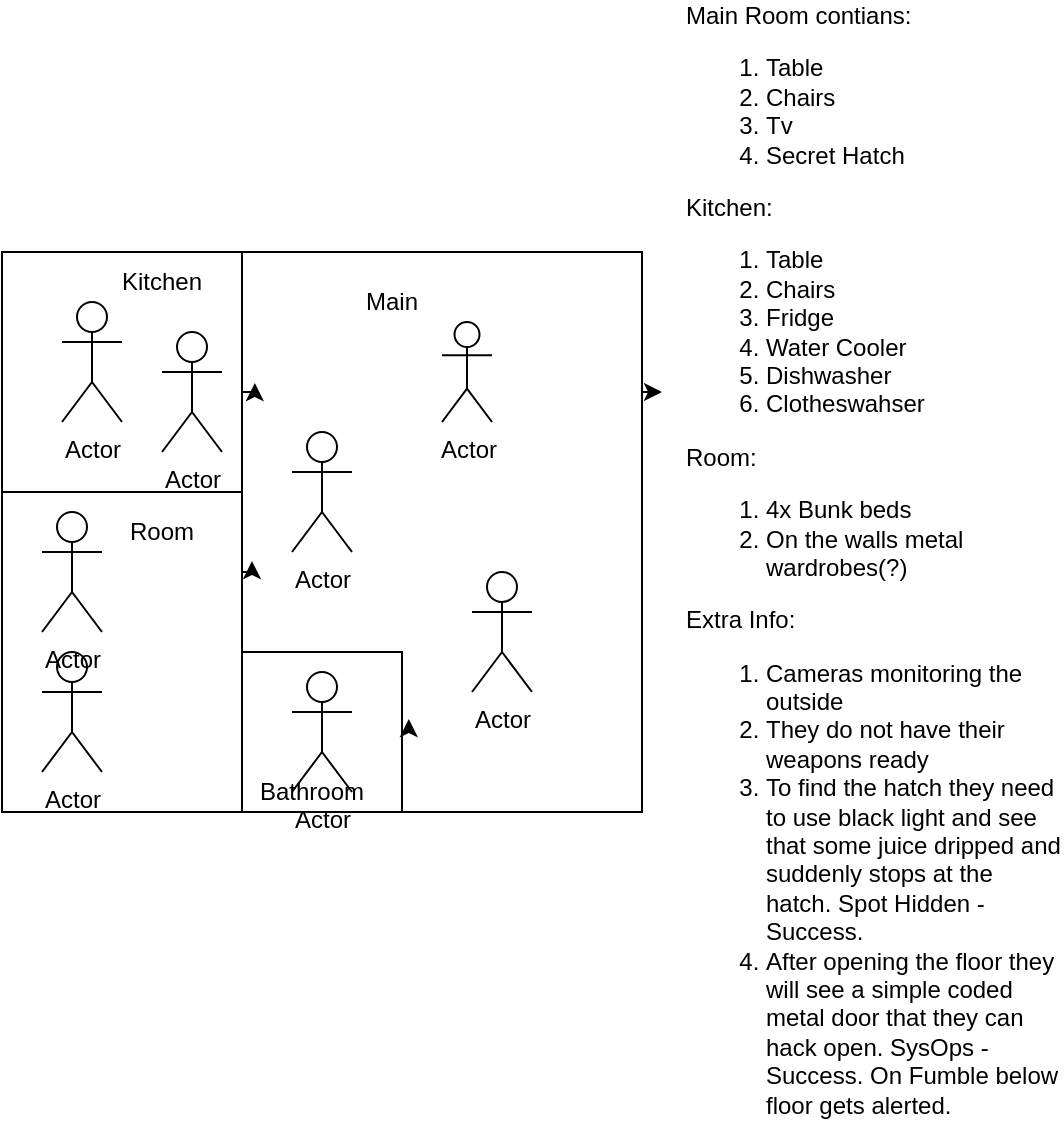 <mxfile version="14.9.4" type="device" pages="4"><diagram id="aa64XgKwI71hal2zI_hu" name="0"><mxGraphModel dx="1422" dy="832" grid="1" gridSize="10" guides="1" tooltips="1" connect="1" arrows="1" fold="1" page="1" pageScale="1" pageWidth="850" pageHeight="1100" math="0" shadow="0"><root><mxCell id="0"/><mxCell id="1" parent="0"/><mxCell id="msS0OjCoDFd0sWU4cH9B-1" value="" style="whiteSpace=wrap;html=1;aspect=fixed;fillColor=none;" parent="1" vertex="1"><mxGeometry x="160" y="120" width="120" height="120" as="geometry"/></mxCell><mxCell id="msS0OjCoDFd0sWU4cH9B-14" style="edgeStyle=orthogonalEdgeStyle;rounded=0;orthogonalLoop=1;jettySize=auto;html=1;exitX=1;exitY=0.25;exitDx=0;exitDy=0;" parent="1" source="msS0OjCoDFd0sWU4cH9B-2" edge="1"><mxGeometry relative="1" as="geometry"><mxPoint x="490" y="190.19" as="targetPoint"/></mxGeometry></mxCell><mxCell id="msS0OjCoDFd0sWU4cH9B-2" value="" style="rounded=0;whiteSpace=wrap;html=1;fillColor=none;" parent="1" vertex="1"><mxGeometry x="280" y="120" width="200" height="280" as="geometry"/></mxCell><mxCell id="msS0OjCoDFd0sWU4cH9B-17" style="edgeStyle=orthogonalEdgeStyle;rounded=0;orthogonalLoop=1;jettySize=auto;html=1;exitX=1;exitY=0.25;exitDx=0;exitDy=0;entryX=0.025;entryY=0.552;entryDx=0;entryDy=0;entryPerimeter=0;" parent="1" source="msS0OjCoDFd0sWU4cH9B-3" target="msS0OjCoDFd0sWU4cH9B-2" edge="1"><mxGeometry relative="1" as="geometry"/></mxCell><mxCell id="msS0OjCoDFd0sWU4cH9B-3" value="" style="rounded=0;whiteSpace=wrap;html=1;fillColor=none;" parent="1" vertex="1"><mxGeometry x="160" y="240" width="120" height="160" as="geometry"/></mxCell><mxCell id="msS0OjCoDFd0sWU4cH9B-18" style="edgeStyle=orthogonalEdgeStyle;rounded=0;orthogonalLoop=1;jettySize=auto;html=1;exitX=1;exitY=0.5;exitDx=0;exitDy=0;entryX=0.417;entryY=0.834;entryDx=0;entryDy=0;entryPerimeter=0;" parent="1" source="msS0OjCoDFd0sWU4cH9B-4" target="msS0OjCoDFd0sWU4cH9B-2" edge="1"><mxGeometry relative="1" as="geometry"/></mxCell><mxCell id="msS0OjCoDFd0sWU4cH9B-4" value="" style="whiteSpace=wrap;html=1;aspect=fixed;fillColor=none;" parent="1" vertex="1"><mxGeometry x="280" y="320" width="80" height="80" as="geometry"/></mxCell><mxCell id="msS0OjCoDFd0sWU4cH9B-5" value="Actor" style="shape=umlActor;verticalLabelPosition=bottom;verticalAlign=top;html=1;outlineConnect=0;fillColor=none;" parent="1" vertex="1"><mxGeometry x="380" y="155" width="25" height="50" as="geometry"/></mxCell><mxCell id="msS0OjCoDFd0sWU4cH9B-7" value="Actor" style="shape=umlActor;verticalLabelPosition=bottom;verticalAlign=top;html=1;outlineConnect=0;fillColor=none;" parent="1" vertex="1"><mxGeometry x="305" y="330" width="30" height="60" as="geometry"/></mxCell><mxCell id="msS0OjCoDFd0sWU4cH9B-8" value="Actor" style="shape=umlActor;verticalLabelPosition=bottom;verticalAlign=top;html=1;outlineConnect=0;fillColor=none;" parent="1" vertex="1"><mxGeometry x="180" y="320" width="30" height="60" as="geometry"/></mxCell><mxCell id="msS0OjCoDFd0sWU4cH9B-9" value="Actor" style="shape=umlActor;verticalLabelPosition=bottom;verticalAlign=top;html=1;outlineConnect=0;fillColor=none;" parent="1" vertex="1"><mxGeometry x="180" y="250" width="30" height="60" as="geometry"/></mxCell><mxCell id="msS0OjCoDFd0sWU4cH9B-10" value="Actor" style="shape=umlActor;verticalLabelPosition=bottom;verticalAlign=top;html=1;outlineConnect=0;fillColor=none;" parent="1" vertex="1"><mxGeometry x="190" y="145" width="30" height="60" as="geometry"/></mxCell><mxCell id="msS0OjCoDFd0sWU4cH9B-11" value="Actor" style="shape=umlActor;verticalLabelPosition=bottom;verticalAlign=top;html=1;outlineConnect=0;fillColor=none;" parent="1" vertex="1"><mxGeometry x="240" y="160" width="30" height="60" as="geometry"/></mxCell><mxCell id="msS0OjCoDFd0sWU4cH9B-12" value="Actor" style="shape=umlActor;verticalLabelPosition=bottom;verticalAlign=top;html=1;outlineConnect=0;fillColor=none;" parent="1" vertex="1"><mxGeometry x="305" y="210" width="30" height="60" as="geometry"/></mxCell><mxCell id="msS0OjCoDFd0sWU4cH9B-13" value="Actor" style="shape=umlActor;verticalLabelPosition=bottom;verticalAlign=top;html=1;outlineConnect=0;fillColor=none;" parent="1" vertex="1"><mxGeometry x="395" y="280" width="30" height="60" as="geometry"/></mxCell><mxCell id="msS0OjCoDFd0sWU4cH9B-16" style="edgeStyle=orthogonalEdgeStyle;rounded=0;orthogonalLoop=1;jettySize=auto;html=1;exitX=0;exitY=0.25;exitDx=0;exitDy=0;entryX=0.032;entryY=0.234;entryDx=0;entryDy=0;entryPerimeter=0;" parent="1" source="msS0OjCoDFd0sWU4cH9B-2" target="msS0OjCoDFd0sWU4cH9B-2" edge="1"><mxGeometry relative="1" as="geometry"/></mxCell><mxCell id="msS0OjCoDFd0sWU4cH9B-19" value="Kitchen" style="text;html=1;strokeColor=none;fillColor=none;align=center;verticalAlign=middle;whiteSpace=wrap;rounded=0;" parent="1" vertex="1"><mxGeometry x="220" y="125" width="40" height="20" as="geometry"/></mxCell><mxCell id="msS0OjCoDFd0sWU4cH9B-20" value="Main" style="text;html=1;strokeColor=none;fillColor=none;align=center;verticalAlign=middle;whiteSpace=wrap;rounded=0;" parent="1" vertex="1"><mxGeometry x="335" y="135" width="40" height="20" as="geometry"/></mxCell><mxCell id="msS0OjCoDFd0sWU4cH9B-21" value="Room" style="text;html=1;strokeColor=none;fillColor=none;align=center;verticalAlign=middle;whiteSpace=wrap;rounded=0;" parent="1" vertex="1"><mxGeometry x="220" y="250" width="40" height="20" as="geometry"/></mxCell><mxCell id="msS0OjCoDFd0sWU4cH9B-22" value="Bathroom" style="text;html=1;strokeColor=none;fillColor=none;align=center;verticalAlign=middle;whiteSpace=wrap;rounded=0;" parent="1" vertex="1"><mxGeometry x="295" y="380" width="40" height="20" as="geometry"/></mxCell><mxCell id="msS0OjCoDFd0sWU4cH9B-23" value="Main Room contians:&lt;br&gt;&lt;ol&gt;&lt;li&gt;Table&lt;/li&gt;&lt;li&gt;Chairs&lt;/li&gt;&lt;li&gt;Tv&lt;/li&gt;&lt;li&gt;Secret Hatch&lt;/li&gt;&lt;/ol&gt;Kitchen:&lt;br&gt;&lt;ol&gt;&lt;li&gt;Table&lt;/li&gt;&lt;li&gt;Chairs&lt;/li&gt;&lt;li&gt;Fridge&lt;/li&gt;&lt;li&gt;Water Cooler&lt;/li&gt;&lt;li&gt;Dishwasher&lt;/li&gt;&lt;li&gt;Clotheswahser&lt;/li&gt;&lt;/ol&gt;&lt;div&gt;Room:&lt;/div&gt;&lt;div&gt;&lt;ol&gt;&lt;li&gt;4x Bunk beds&lt;/li&gt;&lt;li&gt;On the walls metal wardrobes(?)&lt;/li&gt;&lt;/ol&gt;&lt;div&gt;Extra Info:&lt;/div&gt;&lt;/div&gt;&lt;div&gt;&lt;ol&gt;&lt;li&gt;Cameras monitoring the outside&lt;/li&gt;&lt;li&gt;They do not have their weapons ready&lt;/li&gt;&lt;li&gt;To find the hatch they need to use black light and see that some juice dripped and suddenly stops at the hatch. Spot Hidden - Success.&lt;/li&gt;&lt;li&gt;After opening the floor they will see a simple coded metal door that they can hack open. SysOps - Success. On Fumble below floor gets alerted.&lt;/li&gt;&lt;/ol&gt;&lt;/div&gt;" style="text;html=1;strokeColor=none;fillColor=none;align=left;verticalAlign=middle;whiteSpace=wrap;rounded=0;" parent="1" vertex="1"><mxGeometry x="500" y="270" width="190" height="20" as="geometry"/></mxCell></root></mxGraphModel></diagram><diagram id="x_Or74x-NsgBL_vFRe2S" name="B1"><mxGraphModel dx="981" dy="574" grid="1" gridSize="10" guides="1" tooltips="1" connect="1" arrows="1" fold="1" page="1" pageScale="1" pageWidth="850" pageHeight="1100" math="0" shadow="0"><root><mxCell id="NjkUMfTBhVY3TtldxPfc-0"/><mxCell id="NjkUMfTBhVY3TtldxPfc-1" parent="NjkUMfTBhVY3TtldxPfc-0"/><mxCell id="NjkUMfTBhVY3TtldxPfc-2" value="" style="ellipse;whiteSpace=wrap;html=1;aspect=fixed;fillColor=none;" parent="NjkUMfTBhVY3TtldxPfc-1" vertex="1"><mxGeometry x="155" y="130" width="540" height="540" as="geometry"/></mxCell><mxCell id="rb0bQZ87qpmnMslcljTj-0" value="" style="rounded=0;whiteSpace=wrap;html=1;fillColor=none;" vertex="1" parent="NjkUMfTBhVY3TtldxPfc-1"><mxGeometry x="560" y="320" width="80" height="80" as="geometry"/></mxCell><mxCell id="rb0bQZ87qpmnMslcljTj-9" style="edgeStyle=orthogonalEdgeStyle;rounded=0;orthogonalLoop=1;jettySize=auto;html=1;exitX=0.25;exitY=0;exitDx=0;exitDy=0;entryX=0.355;entryY=0.115;entryDx=0;entryDy=0;entryPerimeter=0;" edge="1" parent="NjkUMfTBhVY3TtldxPfc-1" source="rb0bQZ87qpmnMslcljTj-1" target="NjkUMfTBhVY3TtldxPfc-2"><mxGeometry relative="1" as="geometry"/></mxCell><mxCell id="rb0bQZ87qpmnMslcljTj-1" value="" style="rounded=0;whiteSpace=wrap;html=1;fillColor=none;" vertex="1" parent="NjkUMfTBhVY3TtldxPfc-1"><mxGeometry x="320" y="200" width="120" height="80" as="geometry"/></mxCell><mxCell id="rb0bQZ87qpmnMslcljTj-16" style="edgeStyle=orthogonalEdgeStyle;rounded=0;orthogonalLoop=1;jettySize=auto;html=1;exitX=0;exitY=0.75;exitDx=0;exitDy=0;entryX=0.15;entryY=0.492;entryDx=0;entryDy=0;entryPerimeter=0;" edge="1" parent="NjkUMfTBhVY3TtldxPfc-1" source="rb0bQZ87qpmnMslcljTj-2" target="NjkUMfTBhVY3TtldxPfc-2"><mxGeometry relative="1" as="geometry"/></mxCell><mxCell id="rb0bQZ87qpmnMslcljTj-17" style="edgeStyle=orthogonalEdgeStyle;rounded=0;orthogonalLoop=1;jettySize=auto;html=1;exitX=0;exitY=0.25;exitDx=0;exitDy=0;entryX=0.148;entryY=0.36;entryDx=0;entryDy=0;entryPerimeter=0;" edge="1" parent="NjkUMfTBhVY3TtldxPfc-1" source="rb0bQZ87qpmnMslcljTj-2" target="NjkUMfTBhVY3TtldxPfc-2"><mxGeometry relative="1" as="geometry"/></mxCell><mxCell id="rb0bQZ87qpmnMslcljTj-2" value="" style="rounded=0;whiteSpace=wrap;html=1;fillColor=none;" vertex="1" parent="NjkUMfTBhVY3TtldxPfc-1"><mxGeometry x="240" y="280" width="120" height="160" as="geometry"/></mxCell><mxCell id="rb0bQZ87qpmnMslcljTj-3" value="" style="rounded=0;whiteSpace=wrap;html=1;fillColor=none;" vertex="1" parent="NjkUMfTBhVY3TtldxPfc-1"><mxGeometry x="240" y="450" width="120" height="70" as="geometry"/></mxCell><mxCell id="rb0bQZ87qpmnMslcljTj-13" style="edgeStyle=orthogonalEdgeStyle;rounded=0;orthogonalLoop=1;jettySize=auto;html=1;exitX=0.75;exitY=1;exitDx=0;exitDy=0;entryX=0.698;entryY=0.883;entryDx=0;entryDy=0;entryPerimeter=0;" edge="1" parent="NjkUMfTBhVY3TtldxPfc-1" source="rb0bQZ87qpmnMslcljTj-4" target="NjkUMfTBhVY3TtldxPfc-2"><mxGeometry relative="1" as="geometry"/></mxCell><mxCell id="rb0bQZ87qpmnMslcljTj-4" value="" style="rounded=0;whiteSpace=wrap;html=1;fillColor=none;" vertex="1" parent="NjkUMfTBhVY3TtldxPfc-1"><mxGeometry x="440" y="520" width="120" height="80" as="geometry"/></mxCell><mxCell id="rb0bQZ87qpmnMslcljTj-14" style="edgeStyle=orthogonalEdgeStyle;rounded=0;orthogonalLoop=1;jettySize=auto;html=1;exitX=0.5;exitY=1;exitDx=0;exitDy=0;entryX=0.204;entryY=0.092;entryDx=0;entryDy=0;entryPerimeter=0;" edge="1" parent="NjkUMfTBhVY3TtldxPfc-1" source="rb0bQZ87qpmnMslcljTj-5" target="rb0bQZ87qpmnMslcljTj-4"><mxGeometry relative="1" as="geometry"/></mxCell><mxCell id="rb0bQZ87qpmnMslcljTj-5" value="" style="rounded=0;whiteSpace=wrap;html=1;fillColor=none;" vertex="1" parent="NjkUMfTBhVY3TtldxPfc-1"><mxGeometry x="360" y="280" width="200" height="240" as="geometry"/></mxCell><mxCell id="rb0bQZ87qpmnMslcljTj-11" style="edgeStyle=orthogonalEdgeStyle;rounded=0;orthogonalLoop=1;jettySize=auto;html=1;exitX=1;exitY=0.75;exitDx=0;exitDy=0;entryX=0.905;entryY=0.654;entryDx=0;entryDy=0;entryPerimeter=0;" edge="1" parent="NjkUMfTBhVY3TtldxPfc-1" source="rb0bQZ87qpmnMslcljTj-7" target="NjkUMfTBhVY3TtldxPfc-2"><mxGeometry relative="1" as="geometry"/></mxCell><mxCell id="rb0bQZ87qpmnMslcljTj-7" value="" style="rounded=0;whiteSpace=wrap;html=1;fillColor=none;" vertex="1" parent="NjkUMfTBhVY3TtldxPfc-1"><mxGeometry x="560" y="400" width="80" height="120" as="geometry"/></mxCell><mxCell id="rb0bQZ87qpmnMslcljTj-10" style="edgeStyle=orthogonalEdgeStyle;rounded=0;orthogonalLoop=1;jettySize=auto;html=1;exitX=1;exitY=0.25;exitDx=0;exitDy=0;entryX=1.022;entryY=0.213;entryDx=0;entryDy=0;entryPerimeter=0;" edge="1" parent="NjkUMfTBhVY3TtldxPfc-1" source="rb0bQZ87qpmnMslcljTj-0" target="rb0bQZ87qpmnMslcljTj-0"><mxGeometry relative="1" as="geometry"/></mxCell><mxCell id="rb0bQZ87qpmnMslcljTj-12" style="edgeStyle=orthogonalEdgeStyle;rounded=0;orthogonalLoop=1;jettySize=auto;html=1;exitX=1;exitY=0.25;exitDx=0;exitDy=0;entryX=1.039;entryY=0.286;entryDx=0;entryDy=0;entryPerimeter=0;" edge="1" parent="NjkUMfTBhVY3TtldxPfc-1" source="rb0bQZ87qpmnMslcljTj-7" target="rb0bQZ87qpmnMslcljTj-7"><mxGeometry relative="1" as="geometry"/></mxCell><mxCell id="rb0bQZ87qpmnMslcljTj-15" style="edgeStyle=orthogonalEdgeStyle;rounded=0;orthogonalLoop=1;jettySize=auto;html=1;exitX=0;exitY=0.5;exitDx=0;exitDy=0;entryX=-0.031;entryY=0.504;entryDx=0;entryDy=0;entryPerimeter=0;" edge="1" parent="NjkUMfTBhVY3TtldxPfc-1" source="rb0bQZ87qpmnMslcljTj-3" target="rb0bQZ87qpmnMslcljTj-3"><mxGeometry relative="1" as="geometry"/></mxCell><mxCell id="rb0bQZ87qpmnMslcljTj-18" value="Security" style="shape=umlActor;verticalLabelPosition=bottom;verticalAlign=top;html=1;outlineConnect=0;fillColor=none;" vertex="1" parent="NjkUMfTBhVY3TtldxPfc-1"><mxGeometry x="520" y="530" width="30" height="60" as="geometry"/></mxCell><mxCell id="rb0bQZ87qpmnMslcljTj-19" value="Scientist" style="shape=umlActor;verticalLabelPosition=bottom;verticalAlign=top;html=1;outlineConnect=0;fillColor=none;" vertex="1" parent="NjkUMfTBhVY3TtldxPfc-1"><mxGeometry x="395" y="430" width="30" height="60" as="geometry"/></mxCell><mxCell id="rb0bQZ87qpmnMslcljTj-20" value="Scientist" style="shape=umlActor;verticalLabelPosition=bottom;verticalAlign=top;html=1;outlineConnect=0;fillColor=none;" vertex="1" parent="NjkUMfTBhVY3TtldxPfc-1"><mxGeometry x="500" y="320" width="30" height="60" as="geometry"/></mxCell><mxCell id="rb0bQZ87qpmnMslcljTj-21" value="Scientist" style="shape=umlActor;verticalLabelPosition=bottom;verticalAlign=top;html=1;outlineConnect=0;fillColor=none;" vertex="1" parent="NjkUMfTBhVY3TtldxPfc-1"><mxGeometry x="390" y="310" width="30" height="60" as="geometry"/></mxCell><mxCell id="rb0bQZ87qpmnMslcljTj-22" value="Scientist" style="shape=umlActor;verticalLabelPosition=bottom;verticalAlign=top;html=1;outlineConnect=0;fillColor=none;" vertex="1" parent="NjkUMfTBhVY3TtldxPfc-1"><mxGeometry x="270" y="310" width="30" height="60" as="geometry"/></mxCell><mxCell id="rb0bQZ87qpmnMslcljTj-29" value="" style="edgeStyle=orthogonalEdgeStyle;rounded=0;orthogonalLoop=1;jettySize=auto;html=1;" edge="1" parent="NjkUMfTBhVY3TtldxPfc-1" source="rb0bQZ87qpmnMslcljTj-23" target="rb0bQZ87qpmnMslcljTj-5"><mxGeometry relative="1" as="geometry"/></mxCell><mxCell id="rb0bQZ87qpmnMslcljTj-23" value="Scientist" style="shape=umlActor;verticalLabelPosition=bottom;verticalAlign=top;html=1;outlineConnect=0;fillColor=none;" vertex="1" parent="NjkUMfTBhVY3TtldxPfc-1"><mxGeometry x="320" y="370" width="30" height="60" as="geometry"/></mxCell><mxCell id="rb0bQZ87qpmnMslcljTj-24" value="Security" style="shape=umlActor;verticalLabelPosition=bottom;verticalAlign=top;html=1;outlineConnect=0;fillColor=none;" vertex="1" parent="NjkUMfTBhVY3TtldxPfc-1"><mxGeometry x="350" y="210" width="30" height="60" as="geometry"/></mxCell><mxCell id="rb0bQZ87qpmnMslcljTj-26" value="Scientist" style="shape=umlActor;verticalLabelPosition=bottom;verticalAlign=top;html=1;outlineConnect=0;fillColor=none;" vertex="1" parent="NjkUMfTBhVY3TtldxPfc-1"><mxGeometry x="570" y="420" width="30" height="60" as="geometry"/></mxCell><mxCell id="rb0bQZ87qpmnMslcljTj-27" value="Scientist" style="shape=umlActor;verticalLabelPosition=bottom;verticalAlign=top;html=1;outlineConnect=0;fillColor=none;" vertex="1" parent="NjkUMfTBhVY3TtldxPfc-1"><mxGeometry x="600" y="440" width="30" height="60" as="geometry"/></mxCell><mxCell id="rb0bQZ87qpmnMslcljTj-30" value="7" style="text;html=1;strokeColor=none;fillColor=none;align=center;verticalAlign=middle;whiteSpace=wrap;rounded=0;" vertex="1" parent="NjkUMfTBhVY3TtldxPfc-1"><mxGeometry x="390" y="210" width="40" height="20" as="geometry"/></mxCell><mxCell id="rb0bQZ87qpmnMslcljTj-31" value="4" style="text;html=1;strokeColor=none;fillColor=none;align=center;verticalAlign=middle;whiteSpace=wrap;rounded=0;" vertex="1" parent="NjkUMfTBhVY3TtldxPfc-1"><mxGeometry x="440" y="290" width="40" height="20" as="geometry"/></mxCell><mxCell id="rb0bQZ87qpmnMslcljTj-32" value="5" style="text;html=1;strokeColor=none;fillColor=none;align=center;verticalAlign=middle;whiteSpace=wrap;rounded=0;" vertex="1" parent="NjkUMfTBhVY3TtldxPfc-1"><mxGeometry x="310" y="300" width="40" height="20" as="geometry"/></mxCell><mxCell id="rb0bQZ87qpmnMslcljTj-33" value="1" style="text;html=1;strokeColor=none;fillColor=none;align=center;verticalAlign=middle;whiteSpace=wrap;rounded=0;" vertex="1" parent="NjkUMfTBhVY3TtldxPfc-1"><mxGeometry x="580" y="340" width="40" height="20" as="geometry"/></mxCell><mxCell id="rb0bQZ87qpmnMslcljTj-34" value="2" style="text;html=1;strokeColor=none;fillColor=none;align=center;verticalAlign=middle;whiteSpace=wrap;rounded=0;" vertex="1" parent="NjkUMfTBhVY3TtldxPfc-1"><mxGeometry x="595" y="410" width="40" height="20" as="geometry"/></mxCell><mxCell id="rb0bQZ87qpmnMslcljTj-35" value="3" style="text;html=1;strokeColor=none;fillColor=none;align=center;verticalAlign=middle;whiteSpace=wrap;rounded=0;" vertex="1" parent="NjkUMfTBhVY3TtldxPfc-1"><mxGeometry x="460" y="540" width="40" height="20" as="geometry"/></mxCell><mxCell id="rb0bQZ87qpmnMslcljTj-36" value="6" style="text;html=1;strokeColor=none;fillColor=none;align=center;verticalAlign=middle;whiteSpace=wrap;rounded=0;" vertex="1" parent="NjkUMfTBhVY3TtldxPfc-1"><mxGeometry x="280" y="475" width="40" height="20" as="geometry"/></mxCell><mxCell id="rb0bQZ87qpmnMslcljTj-37" value="1. Stairs&lt;br&gt;2. Lunch Area&lt;br&gt;3. Pre-Experiment Security&lt;br&gt;4. Experiments Area&lt;br&gt;5. Library&lt;br&gt;6. Elevator&lt;br&gt;7. Camera &amp;amp; Control Room" style="text;html=1;strokeColor=none;fillColor=none;align=left;verticalAlign=middle;whiteSpace=wrap;rounded=0;" vertex="1" parent="NjkUMfTBhVY3TtldxPfc-1"><mxGeometry x="50" y="100" width="190" height="20" as="geometry"/></mxCell><mxCell id="rb0bQZ87qpmnMslcljTj-38" value="0. If alerted, guards will be waiting in the corridor outside. The players will be able to see red lights flashing." style="text;html=1;strokeColor=none;fillColor=none;align=left;verticalAlign=middle;whiteSpace=wrap;rounded=0;" vertex="1" parent="NjkUMfTBhVY3TtldxPfc-1"><mxGeometry x="450" y="210" width="150" height="20" as="geometry"/></mxCell><mxCell id="rb0bQZ87qpmnMslcljTj-39" value="2. If surprised&amp;nbsp; they will try to hide under the table. Else they would have moved towards the experiments room (4)." style="text;html=1;strokeColor=none;fillColor=none;align=left;verticalAlign=middle;whiteSpace=wrap;rounded=0;" vertex="1" parent="NjkUMfTBhVY3TtldxPfc-1"><mxGeometry x="695" y="450" width="150" height="20" as="geometry"/></mxCell><mxCell id="rb0bQZ87qpmnMslcljTj-40" value="3. If stealth then security will be sitting there bored.&lt;br&gt;If alerted, 2 guards will be in this room.&lt;br&gt;" style="text;html=1;strokeColor=none;fillColor=none;align=left;verticalAlign=middle;whiteSpace=wrap;rounded=0;" vertex="1" parent="NjkUMfTBhVY3TtldxPfc-1"><mxGeometry x="270" y="560" width="150" height="20" as="geometry"/></mxCell><mxCell id="rb0bQZ87qpmnMslcljTj-41" value="&lt;br&gt;&lt;span&gt;4. If stealth they will find an experiments lab behind an anti pressure door, where they will find&lt;br&gt;scientist contacting experiments, trying to mix chemicals trying to create a new element.&amp;nbsp;&lt;br&gt;If alerted, all the scientists will be hiding in there.&lt;br&gt;The pass code for the door to open is 3298.&lt;br&gt;&lt;/span&gt;" style="text;html=1;align=left;verticalAlign=middle;resizable=0;points=[];autosize=1;strokeColor=none;" vertex="1" parent="NjkUMfTBhVY3TtldxPfc-1"><mxGeometry x="225" y="680" width="510" height="80" as="geometry"/></mxCell><mxCell id="rb0bQZ87qpmnMslcljTj-42" value="5. A library with books &lt;br&gt;ranging from &lt;br&gt;chemistry to pop culture." style="text;html=1;align=left;verticalAlign=middle;resizable=0;points=[];autosize=1;strokeColor=none;" vertex="1" parent="NjkUMfTBhVY3TtldxPfc-1"><mxGeometry x="40" y="250" width="150" height="50" as="geometry"/></mxCell><mxCell id="rb0bQZ87qpmnMslcljTj-44" value="7. The guard inside is asleep unless alerted.&amp;nbsp;&lt;br&gt;There they can find cameras looking at the ground floor, this floor&lt;br&gt;and the floor below." style="text;html=1;align=left;verticalAlign=middle;resizable=0;points=[];autosize=1;strokeColor=none;" vertex="1" parent="NjkUMfTBhVY3TtldxPfc-1"><mxGeometry x="310" y="80" width="360" height="50" as="geometry"/></mxCell></root></mxGraphModel></diagram><diagram name="B2" id="diMg_ma1qEeKC-fm2y7O"><mxGraphModel dx="981" dy="574" grid="1" gridSize="10" guides="1" tooltips="1" connect="1" arrows="1" fold="1" page="1" pageScale="1" pageWidth="850" pageHeight="1100" math="0" shadow="0"><root><mxCell id="30edhRQZkZn0vKiQJo2t-0"/><mxCell id="30edhRQZkZn0vKiQJo2t-1" parent="30edhRQZkZn0vKiQJo2t-0"/><mxCell id="30edhRQZkZn0vKiQJo2t-2" value="" style="ellipse;whiteSpace=wrap;html=1;aspect=fixed;fillColor=none;" vertex="1" parent="30edhRQZkZn0vKiQJo2t-1"><mxGeometry x="155" y="130" width="540" height="540" as="geometry"/></mxCell><mxCell id="30edhRQZkZn0vKiQJo2t-4" style="edgeStyle=orthogonalEdgeStyle;rounded=0;orthogonalLoop=1;jettySize=auto;html=1;exitX=0.25;exitY=0;exitDx=0;exitDy=0;entryX=0.355;entryY=0.115;entryDx=0;entryDy=0;entryPerimeter=0;" edge="1" parent="30edhRQZkZn0vKiQJo2t-1" source="30edhRQZkZn0vKiQJo2t-5" target="30edhRQZkZn0vKiQJo2t-2"><mxGeometry relative="1" as="geometry"/></mxCell><mxCell id="30edhRQZkZn0vKiQJo2t-5" value="" style="rounded=0;whiteSpace=wrap;html=1;fillColor=none;" vertex="1" parent="30edhRQZkZn0vKiQJo2t-1"><mxGeometry x="320" y="200" width="120" height="80" as="geometry"/></mxCell><mxCell id="30edhRQZkZn0vKiQJo2t-6" style="edgeStyle=orthogonalEdgeStyle;rounded=0;orthogonalLoop=1;jettySize=auto;html=1;exitX=0;exitY=0.75;exitDx=0;exitDy=0;entryX=0.15;entryY=0.492;entryDx=0;entryDy=0;entryPerimeter=0;" edge="1" parent="30edhRQZkZn0vKiQJo2t-1" source="30edhRQZkZn0vKiQJo2t-8" target="30edhRQZkZn0vKiQJo2t-2"><mxGeometry relative="1" as="geometry"/></mxCell><mxCell id="30edhRQZkZn0vKiQJo2t-7" style="edgeStyle=orthogonalEdgeStyle;rounded=0;orthogonalLoop=1;jettySize=auto;html=1;exitX=0;exitY=0.25;exitDx=0;exitDy=0;entryX=0.148;entryY=0.36;entryDx=0;entryDy=0;entryPerimeter=0;" edge="1" parent="30edhRQZkZn0vKiQJo2t-1" source="30edhRQZkZn0vKiQJo2t-8" target="30edhRQZkZn0vKiQJo2t-2"><mxGeometry relative="1" as="geometry"/></mxCell><mxCell id="30edhRQZkZn0vKiQJo2t-8" value="" style="rounded=0;whiteSpace=wrap;html=1;fillColor=none;" vertex="1" parent="30edhRQZkZn0vKiQJo2t-1"><mxGeometry x="240" y="280" width="120" height="160" as="geometry"/></mxCell><mxCell id="30edhRQZkZn0vKiQJo2t-9" value="" style="rounded=0;whiteSpace=wrap;html=1;fillColor=none;" vertex="1" parent="30edhRQZkZn0vKiQJo2t-1"><mxGeometry x="240" y="450" width="120" height="70" as="geometry"/></mxCell><mxCell id="30edhRQZkZn0vKiQJo2t-10" style="edgeStyle=orthogonalEdgeStyle;rounded=0;orthogonalLoop=1;jettySize=auto;html=1;exitX=0.75;exitY=1;exitDx=0;exitDy=0;entryX=0.698;entryY=0.883;entryDx=0;entryDy=0;entryPerimeter=0;" edge="1" parent="30edhRQZkZn0vKiQJo2t-1" source="30edhRQZkZn0vKiQJo2t-11" target="30edhRQZkZn0vKiQJo2t-2"><mxGeometry relative="1" as="geometry"/></mxCell><mxCell id="30edhRQZkZn0vKiQJo2t-11" value="" style="rounded=0;whiteSpace=wrap;html=1;fillColor=none;" vertex="1" parent="30edhRQZkZn0vKiQJo2t-1"><mxGeometry x="440" y="520" width="120" height="80" as="geometry"/></mxCell><mxCell id="30edhRQZkZn0vKiQJo2t-12" style="edgeStyle=orthogonalEdgeStyle;rounded=0;orthogonalLoop=1;jettySize=auto;html=1;exitX=0.5;exitY=1;exitDx=0;exitDy=0;entryX=0.204;entryY=0.092;entryDx=0;entryDy=0;entryPerimeter=0;" edge="1" parent="30edhRQZkZn0vKiQJo2t-1" source="30edhRQZkZn0vKiQJo2t-13" target="30edhRQZkZn0vKiQJo2t-11"><mxGeometry relative="1" as="geometry"/></mxCell><mxCell id="30edhRQZkZn0vKiQJo2t-13" value="" style="rounded=0;whiteSpace=wrap;html=1;fillColor=none;" vertex="1" parent="30edhRQZkZn0vKiQJo2t-1"><mxGeometry x="360" y="280" width="200" height="240" as="geometry"/></mxCell><mxCell id="30edhRQZkZn0vKiQJo2t-14" style="edgeStyle=orthogonalEdgeStyle;rounded=0;orthogonalLoop=1;jettySize=auto;html=1;exitX=1;exitY=0.75;exitDx=0;exitDy=0;entryX=0.905;entryY=0.654;entryDx=0;entryDy=0;entryPerimeter=0;" edge="1" parent="30edhRQZkZn0vKiQJo2t-1" source="30edhRQZkZn0vKiQJo2t-15" target="30edhRQZkZn0vKiQJo2t-2"><mxGeometry relative="1" as="geometry"/></mxCell><mxCell id="30edhRQZkZn0vKiQJo2t-15" value="" style="rounded=0;whiteSpace=wrap;html=1;fillColor=none;" vertex="1" parent="30edhRQZkZn0vKiQJo2t-1"><mxGeometry x="560" y="280" width="80" height="240" as="geometry"/></mxCell><mxCell id="30edhRQZkZn0vKiQJo2t-16" style="edgeStyle=orthogonalEdgeStyle;rounded=0;orthogonalLoop=1;jettySize=auto;html=1;exitX=1;exitY=0.25;exitDx=0;exitDy=0;entryX=1.022;entryY=0.213;entryDx=0;entryDy=0;entryPerimeter=0;" edge="1" parent="30edhRQZkZn0vKiQJo2t-1"><mxGeometry relative="1" as="geometry"><mxPoint x="640" y="340" as="sourcePoint"/><mxPoint x="641.76" y="337.04" as="targetPoint"/></mxGeometry></mxCell><mxCell id="30edhRQZkZn0vKiQJo2t-17" style="edgeStyle=orthogonalEdgeStyle;rounded=0;orthogonalLoop=1;jettySize=auto;html=1;exitX=1;exitY=0.25;exitDx=0;exitDy=0;entryX=1.039;entryY=0.286;entryDx=0;entryDy=0;entryPerimeter=0;" edge="1" parent="30edhRQZkZn0vKiQJo2t-1" source="30edhRQZkZn0vKiQJo2t-15" target="30edhRQZkZn0vKiQJo2t-15"><mxGeometry relative="1" as="geometry"/></mxCell><mxCell id="30edhRQZkZn0vKiQJo2t-18" style="edgeStyle=orthogonalEdgeStyle;rounded=0;orthogonalLoop=1;jettySize=auto;html=1;exitX=0;exitY=0.5;exitDx=0;exitDy=0;entryX=-0.031;entryY=0.504;entryDx=0;entryDy=0;entryPerimeter=0;" edge="1" parent="30edhRQZkZn0vKiQJo2t-1" source="30edhRQZkZn0vKiQJo2t-9" target="30edhRQZkZn0vKiQJo2t-9"><mxGeometry relative="1" as="geometry"/></mxCell><mxCell id="30edhRQZkZn0vKiQJo2t-19" value="Security" style="shape=umlActor;verticalLabelPosition=bottom;verticalAlign=top;html=1;outlineConnect=0;fillColor=none;" vertex="1" parent="30edhRQZkZn0vKiQJo2t-1"><mxGeometry x="520" y="530" width="30" height="60" as="geometry"/></mxCell><mxCell id="30edhRQZkZn0vKiQJo2t-20" value="Scientist" style="shape=umlActor;verticalLabelPosition=bottom;verticalAlign=top;html=1;outlineConnect=0;fillColor=none;" vertex="1" parent="30edhRQZkZn0vKiQJo2t-1"><mxGeometry x="395" y="430" width="30" height="60" as="geometry"/></mxCell><mxCell id="30edhRQZkZn0vKiQJo2t-21" value="Scientist" style="shape=umlActor;verticalLabelPosition=bottom;verticalAlign=top;html=1;outlineConnect=0;fillColor=none;" vertex="1" parent="30edhRQZkZn0vKiQJo2t-1"><mxGeometry x="500" y="320" width="30" height="60" as="geometry"/></mxCell><mxCell id="30edhRQZkZn0vKiQJo2t-22" value="Scientist" style="shape=umlActor;verticalLabelPosition=bottom;verticalAlign=top;html=1;outlineConnect=0;fillColor=none;" vertex="1" parent="30edhRQZkZn0vKiQJo2t-1"><mxGeometry x="390" y="310" width="30" height="60" as="geometry"/></mxCell><mxCell id="30edhRQZkZn0vKiQJo2t-23" value="Scientist" style="shape=umlActor;verticalLabelPosition=bottom;verticalAlign=top;html=1;outlineConnect=0;fillColor=none;" vertex="1" parent="30edhRQZkZn0vKiQJo2t-1"><mxGeometry x="270" y="310" width="30" height="60" as="geometry"/></mxCell><mxCell id="30edhRQZkZn0vKiQJo2t-24" value="" style="edgeStyle=orthogonalEdgeStyle;rounded=0;orthogonalLoop=1;jettySize=auto;html=1;" edge="1" parent="30edhRQZkZn0vKiQJo2t-1" source="30edhRQZkZn0vKiQJo2t-25" target="30edhRQZkZn0vKiQJo2t-13"><mxGeometry relative="1" as="geometry"/></mxCell><mxCell id="30edhRQZkZn0vKiQJo2t-25" value="Scientist" style="shape=umlActor;verticalLabelPosition=bottom;verticalAlign=top;html=1;outlineConnect=0;fillColor=none;" vertex="1" parent="30edhRQZkZn0vKiQJo2t-1"><mxGeometry x="320" y="370" width="30" height="60" as="geometry"/></mxCell><mxCell id="30edhRQZkZn0vKiQJo2t-26" value="Security" style="shape=umlActor;verticalLabelPosition=bottom;verticalAlign=top;html=1;outlineConnect=0;fillColor=none;" vertex="1" parent="30edhRQZkZn0vKiQJo2t-1"><mxGeometry x="360" y="210" width="30" height="60" as="geometry"/></mxCell><mxCell id="30edhRQZkZn0vKiQJo2t-27" value="Scientist" style="shape=umlActor;verticalLabelPosition=bottom;verticalAlign=top;html=1;outlineConnect=0;fillColor=none;" vertex="1" parent="30edhRQZkZn0vKiQJo2t-1"><mxGeometry x="570" y="420" width="30" height="60" as="geometry"/></mxCell><mxCell id="30edhRQZkZn0vKiQJo2t-28" value="Scientist" style="shape=umlActor;verticalLabelPosition=bottom;verticalAlign=top;html=1;outlineConnect=0;fillColor=none;" vertex="1" parent="30edhRQZkZn0vKiQJo2t-1"><mxGeometry x="600" y="440" width="30" height="60" as="geometry"/></mxCell><mxCell id="30edhRQZkZn0vKiQJo2t-29" value="7" style="text;html=1;strokeColor=none;fillColor=none;align=center;verticalAlign=middle;whiteSpace=wrap;rounded=0;" vertex="1" parent="30edhRQZkZn0vKiQJo2t-1"><mxGeometry x="390" y="210" width="40" height="20" as="geometry"/></mxCell><mxCell id="30edhRQZkZn0vKiQJo2t-30" value="4" style="text;html=1;strokeColor=none;fillColor=none;align=center;verticalAlign=middle;whiteSpace=wrap;rounded=0;" vertex="1" parent="30edhRQZkZn0vKiQJo2t-1"><mxGeometry x="440" y="290" width="40" height="20" as="geometry"/></mxCell><mxCell id="30edhRQZkZn0vKiQJo2t-31" value="5" style="text;html=1;strokeColor=none;fillColor=none;align=center;verticalAlign=middle;whiteSpace=wrap;rounded=0;" vertex="1" parent="30edhRQZkZn0vKiQJo2t-1"><mxGeometry x="310" y="300" width="40" height="20" as="geometry"/></mxCell><mxCell id="30edhRQZkZn0vKiQJo2t-33" value="2" style="text;html=1;strokeColor=none;fillColor=none;align=center;verticalAlign=middle;whiteSpace=wrap;rounded=0;" vertex="1" parent="30edhRQZkZn0vKiQJo2t-1"><mxGeometry x="595" y="410" width="40" height="20" as="geometry"/></mxCell><mxCell id="30edhRQZkZn0vKiQJo2t-34" value="3" style="text;html=1;strokeColor=none;fillColor=none;align=center;verticalAlign=middle;whiteSpace=wrap;rounded=0;" vertex="1" parent="30edhRQZkZn0vKiQJo2t-1"><mxGeometry x="460" y="540" width="40" height="20" as="geometry"/></mxCell><mxCell id="30edhRQZkZn0vKiQJo2t-35" value="6" style="text;html=1;strokeColor=none;fillColor=none;align=center;verticalAlign=middle;whiteSpace=wrap;rounded=0;" vertex="1" parent="30edhRQZkZn0vKiQJo2t-1"><mxGeometry x="280" y="475" width="40" height="20" as="geometry"/></mxCell><mxCell id="30edhRQZkZn0vKiQJo2t-36" value="&lt;br&gt;2. Lunch Area&lt;br&gt;3. Pre-Experiment Security&lt;br&gt;4. Experiments Area&lt;br&gt;5. Library&lt;br&gt;6. Elevator&lt;br&gt;7. Camera &amp;amp; Control Room" style="text;html=1;strokeColor=none;fillColor=none;align=left;verticalAlign=middle;whiteSpace=wrap;rounded=0;" vertex="1" parent="30edhRQZkZn0vKiQJo2t-1"><mxGeometry x="50" y="100" width="190" height="20" as="geometry"/></mxCell><mxCell id="30edhRQZkZn0vKiQJo2t-37" value="0. If alerted, guards will be waiting in the corridor outside. The players will be able to see red lights flashing." style="text;html=1;strokeColor=none;fillColor=none;align=left;verticalAlign=middle;whiteSpace=wrap;rounded=0;" vertex="1" parent="30edhRQZkZn0vKiQJo2t-1"><mxGeometry x="450" y="210" width="150" height="20" as="geometry"/></mxCell><mxCell id="30edhRQZkZn0vKiQJo2t-38" value="2. If surprised&amp;nbsp; they will try to hide under the table. Else they would have moved towards the experiments room (4)." style="text;html=1;strokeColor=none;fillColor=none;align=left;verticalAlign=middle;whiteSpace=wrap;rounded=0;" vertex="1" parent="30edhRQZkZn0vKiQJo2t-1"><mxGeometry x="695" y="450" width="150" height="20" as="geometry"/></mxCell><mxCell id="30edhRQZkZn0vKiQJo2t-39" value="3. If stealth then security will be sitting there bored.&lt;br&gt;If alerted, 2 guards will be in this room.&lt;br&gt;" style="text;html=1;strokeColor=none;fillColor=none;align=left;verticalAlign=middle;whiteSpace=wrap;rounded=0;" vertex="1" parent="30edhRQZkZn0vKiQJo2t-1"><mxGeometry x="270" y="560" width="150" height="20" as="geometry"/></mxCell><mxCell id="30edhRQZkZn0vKiQJo2t-40" value="&lt;br&gt;&lt;span&gt;4. If stealth they will find an experiments lab behind an anti pressure door, where they will find&lt;br&gt;scientist contacting experiments, trying to create a new element by doing alchemy. A photo of&lt;br&gt;Van Hohenheim is on the wall.&amp;nbsp;&lt;br&gt;If alerted, all the scientists will be hiding in there.&lt;br&gt;The pass code for the door to open is 6583.&lt;br&gt;&lt;/span&gt;" style="text;html=1;align=left;verticalAlign=middle;resizable=0;points=[];autosize=1;strokeColor=none;" vertex="1" parent="30edhRQZkZn0vKiQJo2t-1"><mxGeometry x="225" y="655" width="510" height="90" as="geometry"/></mxCell><mxCell id="30edhRQZkZn0vKiQJo2t-41" value="5. A library with books &lt;br&gt;on alchemy. A lot of them&lt;br&gt;are written by Edward&lt;br&gt;Erlic and&amp;nbsp;Van Hohenheim" style="text;html=1;align=left;verticalAlign=middle;resizable=0;points=[];autosize=1;strokeColor=none;" vertex="1" parent="30edhRQZkZn0vKiQJo2t-1"><mxGeometry x="30" y="240" width="150" height="60" as="geometry"/></mxCell><mxCell id="30edhRQZkZn0vKiQJo2t-42" value="6. Elevator has a pad lock.&lt;br&gt;Pass: 4872&lt;br&gt;Inside there are only this floor&amp;nbsp;&lt;br&gt;and the below. If they press&amp;nbsp;&lt;br&gt;B1, B1, B2, B2, B1,&lt;br&gt;B2, B1, B2 it will take them to&lt;br&gt;the last floor." style="text;html=1;align=left;verticalAlign=middle;resizable=0;points=[];autosize=1;strokeColor=none;" vertex="1" parent="30edhRQZkZn0vKiQJo2t-1"><mxGeometry x="40" y="520" width="180" height="100" as="geometry"/></mxCell><mxCell id="30edhRQZkZn0vKiQJo2t-43" value="7. Two guards inside talking about sports unless alerted." style="text;html=1;align=left;verticalAlign=middle;resizable=0;points=[];autosize=1;strokeColor=none;" vertex="1" parent="30edhRQZkZn0vKiQJo2t-1"><mxGeometry x="310" y="95" width="310" height="20" as="geometry"/></mxCell><mxCell id="dPxoHm3pUIYrcHiziAWJ-0" value="Security" style="shape=umlActor;verticalLabelPosition=bottom;verticalAlign=top;html=1;outlineConnect=0;fillColor=none;" vertex="1" parent="30edhRQZkZn0vKiQJo2t-1"><mxGeometry x="320" y="210" width="30" height="60" as="geometry"/></mxCell></root></mxGraphModel></diagram><diagram name="B3" id="1CsBcSaP2nZBqufBzPO_"><mxGraphModel dx="1185" dy="693" grid="1" gridSize="10" guides="1" tooltips="1" connect="1" arrows="1" fold="1" page="1" pageScale="1" pageWidth="850" pageHeight="1100" math="0" shadow="0"><root><mxCell id="OOTmEhWqhiyaycJ6khZr-0"/><mxCell id="OOTmEhWqhiyaycJ6khZr-1" parent="OOTmEhWqhiyaycJ6khZr-0"/><mxCell id="lozASLIEupeB2y0xLaUW-22" value="Scientist" style="shape=umlActor;verticalLabelPosition=bottom;verticalAlign=top;html=1;outlineConnect=0;fillColor=none;" vertex="1" parent="OOTmEhWqhiyaycJ6khZr-1"><mxGeometry x="270" y="260" width="20" height="30" as="geometry"/></mxCell><mxCell id="lozASLIEupeB2y0xLaUW-23" value="Scientist" style="shape=umlActor;verticalLabelPosition=bottom;verticalAlign=top;html=1;outlineConnect=0;fillColor=none;" vertex="1" parent="OOTmEhWqhiyaycJ6khZr-1"><mxGeometry x="280" y="270" width="20" height="30" as="geometry"/></mxCell><mxCell id="lozASLIEupeB2y0xLaUW-25" value="Scientist" style="shape=umlActor;verticalLabelPosition=bottom;verticalAlign=top;html=1;outlineConnect=0;fillColor=none;" vertex="1" parent="OOTmEhWqhiyaycJ6khZr-1"><mxGeometry x="300" y="270" width="20" height="30" as="geometry"/></mxCell><mxCell id="OOTmEhWqhiyaycJ6khZr-2" value="" style="ellipse;whiteSpace=wrap;html=1;aspect=fixed;fillColor=none;" vertex="1" parent="OOTmEhWqhiyaycJ6khZr-1"><mxGeometry x="155" y="130" width="540" height="540" as="geometry"/></mxCell><mxCell id="OOTmEhWqhiyaycJ6khZr-20" value="Scientist" style="shape=umlActor;verticalLabelPosition=bottom;verticalAlign=top;html=1;outlineConnect=0;fillColor=none;" vertex="1" parent="OOTmEhWqhiyaycJ6khZr-1"><mxGeometry x="260" y="250" width="20" height="30" as="geometry"/></mxCell><mxCell id="OOTmEhWqhiyaycJ6khZr-26" value="GOLEM&lt;br&gt;" style="shape=umlActor;verticalLabelPosition=bottom;verticalAlign=top;html=1;outlineConnect=0;fillColor=none;" vertex="1" parent="OOTmEhWqhiyaycJ6khZr-1"><mxGeometry x="525" y="230" width="30" height="60" as="geometry"/></mxCell><mxCell id="OOTmEhWqhiyaycJ6khZr-36" value="1. Elevator&lt;br&gt;2. Lunch Area&lt;br&gt;3. Secure Hallway&lt;br&gt;4. Research Area&lt;br&gt;5. Secure Hallway&lt;br&gt;6. Experimentation Are&lt;br&gt;7. Secure Hallway&lt;br&gt;8. Point of Interest" style="text;html=1;strokeColor=none;fillColor=none;align=left;verticalAlign=middle;whiteSpace=wrap;rounded=0;" vertex="1" parent="OOTmEhWqhiyaycJ6khZr-1"><mxGeometry x="50" y="100" width="190" height="20" as="geometry"/></mxCell><mxCell id="OOTmEhWqhiyaycJ6khZr-37" value="0. Cannot reach this floor stealthily. They will know.&lt;br&gt;Also on the walls in each room there are GD symbols" style="text;html=1;strokeColor=none;fillColor=none;align=left;verticalAlign=middle;whiteSpace=wrap;rounded=0;" vertex="1" parent="OOTmEhWqhiyaycJ6khZr-1"><mxGeometry x="190" y="30" width="150" height="20" as="geometry"/></mxCell><mxCell id="OOTmEhWqhiyaycJ6khZr-38" value="3. Weird symbols on the walls. Power contest each round or be disoriented." style="text;html=1;strokeColor=none;fillColor=none;align=left;verticalAlign=middle;whiteSpace=wrap;rounded=0;" vertex="1" parent="OOTmEhWqhiyaycJ6khZr-1"><mxGeometry x="640" y="600" width="150" height="20" as="geometry"/></mxCell><mxCell id="OOTmEhWqhiyaycJ6khZr-41" value="5. Darkness covers the room&lt;br&gt;and the claymore lasers" style="text;html=1;align=left;verticalAlign=middle;resizable=0;points=[];autosize=1;strokeColor=none;" vertex="1" parent="OOTmEhWqhiyaycJ6khZr-1"><mxGeometry x="20" y="535" width="170" height="30" as="geometry"/></mxCell><mxCell id="OOTmEhWqhiyaycJ6khZr-42" value="8. Inside they will find the POI chained&amp;nbsp;&lt;br&gt;on a bed in the middle of the room with&amp;nbsp;&lt;br&gt;his fingers and legs bound.&amp;nbsp;&lt;br&gt;Also while trying to release him they&lt;br&gt;will have to face a Rock Golem." style="text;html=1;align=left;verticalAlign=middle;resizable=0;points=[];autosize=1;strokeColor=none;" vertex="1" parent="OOTmEhWqhiyaycJ6khZr-1"><mxGeometry x="610" y="120" width="230" height="80" as="geometry"/></mxCell><mxCell id="OOTmEhWqhiyaycJ6khZr-43" value="4. It is a research area. &lt;br&gt;There, the guards will set up&lt;br&gt;&amp;nbsp;the block and be ready to fight." style="text;html=1;align=left;verticalAlign=middle;resizable=0;points=[];autosize=1;strokeColor=none;" vertex="1" parent="OOTmEhWqhiyaycJ6khZr-1"><mxGeometry x="625" y="440" width="180" height="50" as="geometry"/></mxCell><mxCell id="OOTmEhWqhiyaycJ6khZr-49" value="" style="rounded=0;whiteSpace=wrap;html=1;fillColor=none;" vertex="1" parent="OOTmEhWqhiyaycJ6khZr-1"><mxGeometry x="240" y="250" width="120" height="200" as="geometry"/></mxCell><mxCell id="OOTmEhWqhiyaycJ6khZr-50" value="" style="rounded=0;whiteSpace=wrap;html=1;fillColor=none;" vertex="1" parent="OOTmEhWqhiyaycJ6khZr-1"><mxGeometry x="360" y="250" width="120" height="70" as="geometry"/></mxCell><mxCell id="ZIcFyww44tEvnHvf2yMm-0" value="" style="rounded=0;whiteSpace=wrap;html=1;fillColor=none;" vertex="1" parent="OOTmEhWqhiyaycJ6khZr-1"><mxGeometry x="240" y="450" width="120" height="70" as="geometry"/></mxCell><mxCell id="UGM8r1fADfN1q4-HM7yD-0" value="" style="rounded=0;whiteSpace=wrap;html=1;fillColor=none;" vertex="1" parent="OOTmEhWqhiyaycJ6khZr-1"><mxGeometry x="360" y="440" width="120" height="160" as="geometry"/></mxCell><mxCell id="UGM8r1fADfN1q4-HM7yD-1" value="" style="rounded=0;whiteSpace=wrap;html=1;fillColor=none;" vertex="1" parent="OOTmEhWqhiyaycJ6khZr-1"><mxGeometry x="480" y="540" width="120" height="60" as="geometry"/></mxCell><mxCell id="UGM8r1fADfN1q4-HM7yD-2" value="" style="rounded=0;whiteSpace=wrap;html=1;fillColor=none;" vertex="1" parent="OOTmEhWqhiyaycJ6khZr-1"><mxGeometry x="480" y="360" width="120" height="180" as="geometry"/></mxCell><mxCell id="UGM8r1fADfN1q4-HM7yD-3" value="" style="rounded=0;whiteSpace=wrap;html=1;fillColor=none;" vertex="1" parent="OOTmEhWqhiyaycJ6khZr-1"><mxGeometry x="360" y="320" width="120" height="120" as="geometry"/></mxCell><mxCell id="UGM8r1fADfN1q4-HM7yD-5" value="" style="rounded=0;whiteSpace=wrap;html=1;fillColor=none;" vertex="1" parent="OOTmEhWqhiyaycJ6khZr-1"><mxGeometry x="480" y="200" width="120" height="160" as="geometry"/></mxCell><mxCell id="UGM8r1fADfN1q4-HM7yD-11" value="" style="triangle;whiteSpace=wrap;html=1;fillColor=#000000;" vertex="1" parent="OOTmEhWqhiyaycJ6khZr-1"><mxGeometry x="360" y="475" width="10" height="20" as="geometry"/></mxCell><mxCell id="UGM8r1fADfN1q4-HM7yD-12" value="" style="triangle;whiteSpace=wrap;html=1;fillColor=#000000;" vertex="1" parent="OOTmEhWqhiyaycJ6khZr-1"><mxGeometry x="480" y="560" width="10" height="20" as="geometry"/></mxCell><mxCell id="UGM8r1fADfN1q4-HM7yD-13" value="" style="triangle;whiteSpace=wrap;html=1;fillColor=#000000;rotation=-90;" vertex="1" parent="OOTmEhWqhiyaycJ6khZr-1"><mxGeometry x="535" y="524" width="10" height="20" as="geometry"/></mxCell><mxCell id="UGM8r1fADfN1q4-HM7yD-14" value="" style="triangle;whiteSpace=wrap;html=1;fillColor=#000000;" vertex="1" parent="OOTmEhWqhiyaycJ6khZr-1"><mxGeometry x="360" y="280" width="10" height="20" as="geometry"/></mxCell><mxCell id="UGM8r1fADfN1q4-HM7yD-15" value="" style="triangle;whiteSpace=wrap;html=1;fillColor=#000000;" vertex="1" parent="OOTmEhWqhiyaycJ6khZr-1"><mxGeometry x="480" y="280" width="10" height="20" as="geometry"/></mxCell><mxCell id="UGM8r1fADfN1q4-HM7yD-16" value="" style="triangle;whiteSpace=wrap;html=1;fillColor=#000000;rotation=-180;" vertex="1" parent="OOTmEhWqhiyaycJ6khZr-1"><mxGeometry x="470" y="390" width="10" height="20" as="geometry"/></mxCell><mxCell id="UGM8r1fADfN1q4-HM7yD-17" value="" style="triangle;whiteSpace=wrap;html=1;fillColor=#000000;rotation=-180;" vertex="1" parent="OOTmEhWqhiyaycJ6khZr-1"><mxGeometry x="350" y="380" width="10" height="20" as="geometry"/></mxCell><mxCell id="lozASLIEupeB2y0xLaUW-0" value="6" style="text;html=1;strokeColor=none;fillColor=none;align=center;verticalAlign=middle;whiteSpace=wrap;rounded=0;" vertex="1" parent="OOTmEhWqhiyaycJ6khZr-1"><mxGeometry x="290" y="350" width="40" height="20" as="geometry"/></mxCell><mxCell id="lozASLIEupeB2y0xLaUW-1" value="1" style="text;html=1;strokeColor=none;fillColor=none;align=center;verticalAlign=middle;whiteSpace=wrap;rounded=0;" vertex="1" parent="OOTmEhWqhiyaycJ6khZr-1"><mxGeometry x="270" y="475" width="40" height="20" as="geometry"/></mxCell><mxCell id="lozASLIEupeB2y0xLaUW-2" value="7" style="text;html=1;strokeColor=none;fillColor=none;align=center;verticalAlign=middle;whiteSpace=wrap;rounded=0;" vertex="1" parent="OOTmEhWqhiyaycJ6khZr-1"><mxGeometry x="400" y="270" width="40" height="20" as="geometry"/></mxCell><mxCell id="lozASLIEupeB2y0xLaUW-3" value="5" style="text;html=1;strokeColor=none;fillColor=none;align=center;verticalAlign=middle;whiteSpace=wrap;rounded=0;" vertex="1" parent="OOTmEhWqhiyaycJ6khZr-1"><mxGeometry x="390" y="360" width="40" height="20" as="geometry"/></mxCell><mxCell id="lozASLIEupeB2y0xLaUW-4" value="8" style="text;html=1;strokeColor=none;fillColor=none;align=center;verticalAlign=middle;whiteSpace=wrap;rounded=0;" vertex="1" parent="OOTmEhWqhiyaycJ6khZr-1"><mxGeometry x="545" y="300" width="40" height="20" as="geometry"/></mxCell><mxCell id="lozASLIEupeB2y0xLaUW-5" value="4" style="text;html=1;strokeColor=none;fillColor=none;align=center;verticalAlign=middle;whiteSpace=wrap;rounded=0;" vertex="1" parent="OOTmEhWqhiyaycJ6khZr-1"><mxGeometry x="560" y="495" width="40" height="20" as="geometry"/></mxCell><mxCell id="lozASLIEupeB2y0xLaUW-6" value="3" style="text;html=1;strokeColor=none;fillColor=none;align=center;verticalAlign=middle;whiteSpace=wrap;rounded=0;" vertex="1" parent="OOTmEhWqhiyaycJ6khZr-1"><mxGeometry x="530" y="560" width="40" height="20" as="geometry"/></mxCell><mxCell id="lozASLIEupeB2y0xLaUW-7" value="2" style="text;html=1;strokeColor=none;fillColor=none;align=center;verticalAlign=middle;whiteSpace=wrap;rounded=0;" vertex="1" parent="OOTmEhWqhiyaycJ6khZr-1"><mxGeometry x="370" y="560" width="40" height="20" as="geometry"/></mxCell><mxCell id="lozASLIEupeB2y0xLaUW-8" value="2. Will be emptied out and the door will have a magic barrier. Those who try to open it take 1d3 power damage. To unlock the door a good C4 will open it." style="text;html=1;strokeColor=none;fillColor=none;align=left;verticalAlign=middle;whiteSpace=wrap;rounded=0;" vertex="1" parent="OOTmEhWqhiyaycJ6khZr-1"><mxGeometry x="360" y="700" width="150" height="20" as="geometry"/></mxCell><mxCell id="lozASLIEupeB2y0xLaUW-9" value="Security" style="shape=umlActor;verticalLabelPosition=bottom;verticalAlign=top;html=1;outlineConnect=0;fillColor=none;" vertex="1" parent="OOTmEhWqhiyaycJ6khZr-1"><mxGeometry x="500" y="380" width="20" height="30" as="geometry"/></mxCell><mxCell id="lozASLIEupeB2y0xLaUW-10" value="Security" style="shape=umlActor;verticalLabelPosition=bottom;verticalAlign=top;html=1;outlineConnect=0;fillColor=none;" vertex="1" parent="OOTmEhWqhiyaycJ6khZr-1"><mxGeometry x="530" y="380" width="20" height="30" as="geometry"/></mxCell><mxCell id="lozASLIEupeB2y0xLaUW-11" value="Security" style="shape=umlActor;verticalLabelPosition=bottom;verticalAlign=top;html=1;outlineConnect=0;fillColor=none;" vertex="1" parent="OOTmEhWqhiyaycJ6khZr-1"><mxGeometry x="560" y="380" width="20" height="30" as="geometry"/></mxCell><mxCell id="lozASLIEupeB2y0xLaUW-12" value="Security" style="shape=umlActor;verticalLabelPosition=bottom;verticalAlign=top;html=1;outlineConnect=0;fillColor=none;" vertex="1" parent="OOTmEhWqhiyaycJ6khZr-1"><mxGeometry x="490" y="445" width="20" height="30" as="geometry"/></mxCell><mxCell id="lozASLIEupeB2y0xLaUW-13" value="Security" style="shape=umlActor;verticalLabelPosition=bottom;verticalAlign=top;html=1;outlineConnect=0;fillColor=none;" vertex="1" parent="OOTmEhWqhiyaycJ6khZr-1"><mxGeometry x="570" y="445" width="20" height="30" as="geometry"/></mxCell><mxCell id="lozASLIEupeB2y0xLaUW-14" value="BOSS" style="shape=umlActor;verticalLabelPosition=bottom;verticalAlign=top;html=1;outlineConnect=0;fillColor=none;" vertex="1" parent="OOTmEhWqhiyaycJ6khZr-1"><mxGeometry x="530" y="445" width="20" height="40" as="geometry"/></mxCell><mxCell id="lozASLIEupeB2y0xLaUW-17" value="Security" style="shape=umlActor;verticalLabelPosition=bottom;verticalAlign=top;html=1;outlineConnect=0;fillColor=none;" vertex="1" parent="OOTmEhWqhiyaycJ6khZr-1"><mxGeometry x="255" y="410" width="20" height="30" as="geometry"/></mxCell><mxCell id="lozASLIEupeB2y0xLaUW-18" value="Security" style="shape=umlActor;verticalLabelPosition=bottom;verticalAlign=top;html=1;outlineConnect=0;fillColor=none;" vertex="1" parent="OOTmEhWqhiyaycJ6khZr-1"><mxGeometry x="255" y="340" width="20" height="30" as="geometry"/></mxCell><mxCell id="lozASLIEupeB2y0xLaUW-19" value="Security" style="shape=umlActor;verticalLabelPosition=bottom;verticalAlign=top;html=1;outlineConnect=0;fillColor=none;" vertex="1" parent="OOTmEhWqhiyaycJ6khZr-1"><mxGeometry x="330" y="290" width="20" height="30" as="geometry"/></mxCell><mxCell id="lozASLIEupeB2y0xLaUW-21" value="Scientist" style="shape=umlActor;verticalLabelPosition=bottom;verticalAlign=top;html=1;outlineConnect=0;fillColor=none;" vertex="1" parent="OOTmEhWqhiyaycJ6khZr-1"><mxGeometry x="250" y="260" width="20" height="30" as="geometry"/></mxCell><mxCell id="lozASLIEupeB2y0xLaUW-24" value="Scientist" style="shape=umlActor;verticalLabelPosition=bottom;verticalAlign=top;html=1;outlineConnect=0;fillColor=none;" vertex="1" parent="OOTmEhWqhiyaycJ6khZr-1"><mxGeometry x="250" y="300" width="20" height="30" as="geometry"/></mxCell><mxCell id="lozASLIEupeB2y0xLaUW-26" value="7. On the wall they will see a lot of weird runes&lt;br&gt;when inside they will start to get burned little by little until they reach the next room" style="text;html=1;align=left;verticalAlign=middle;resizable=0;points=[];autosize=1;strokeColor=none;" vertex="1" parent="OOTmEhWqhiyaycJ6khZr-1"><mxGeometry x="240" y="90" width="450" height="30" as="geometry"/></mxCell><mxCell id="vGlBQ3aHozeunOLY_Crs-0" value="6. Some of the scientist will try&amp;nbsp;&lt;br&gt;to cast spells." style="text;html=1;align=left;verticalAlign=middle;resizable=0;points=[];autosize=1;strokeColor=none;" vertex="1" parent="OOTmEhWqhiyaycJ6khZr-1"><mxGeometry x="20" y="220" width="180" height="30" as="geometry"/></mxCell></root></mxGraphModel></diagram></mxfile>